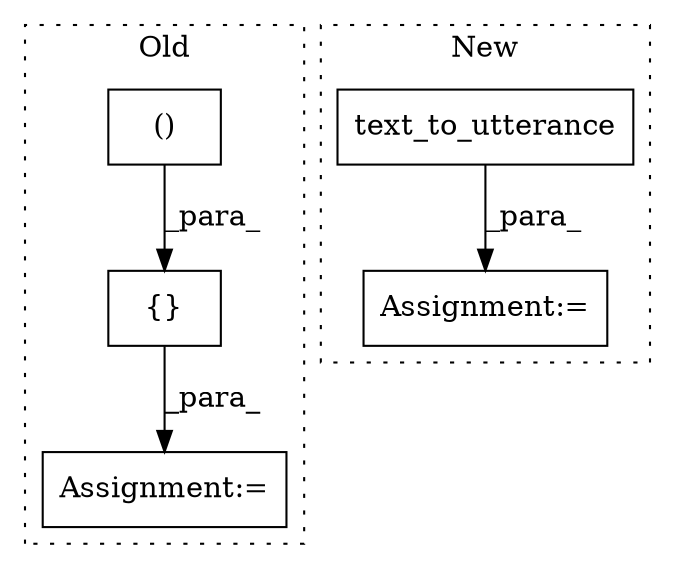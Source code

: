 digraph G {
subgraph cluster0 {
1 [label="()" a="106" s="24165" l="70" shape="box"];
3 [label="{}" a="4" s="24102,24235" l="6,2" shape="box"];
5 [label="Assignment:=" a="7" s="24084" l="1" shape="box"];
label = "Old";
style="dotted";
}
subgraph cluster1 {
2 [label="text_to_utterance" a="32" s="27769,27790" l="18,1" shape="box"];
4 [label="Assignment:=" a="7" s="28713" l="1" shape="box"];
label = "New";
style="dotted";
}
1 -> 3 [label="_para_"];
2 -> 4 [label="_para_"];
3 -> 5 [label="_para_"];
}